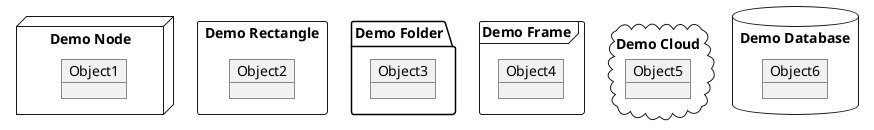 @startuml
skinparam monochrome true
package "Demo Node" <<Node>> {
  object Object1
}
package "Demo Rectangle" <<Rectangle>> {
  object Object2
}
package "Demo Folder" <<Folder>> {
  object Object3
}
package "Demo Frame" <<Frame>> {
  object Object4
}
package "Demo Cloud" <<Cloud>> {
  object Object5
}
package "Demo Database" <<Database>> {
  object Object6
}
@enduml